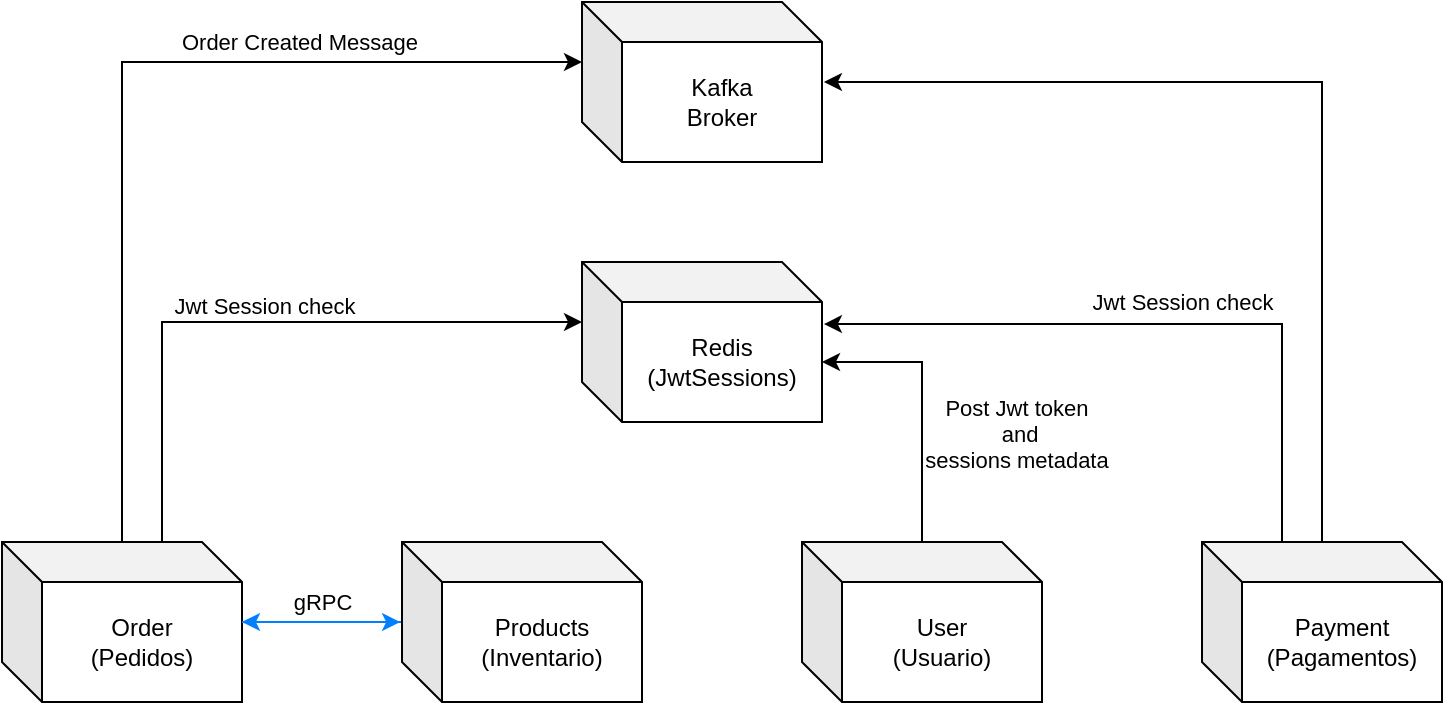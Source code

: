 <mxfile version="26.1.1">
  <diagram name="Page-1" id="OdbStsEsjApLCeO1ALZP">
    <mxGraphModel dx="1434" dy="720" grid="1" gridSize="10" guides="1" tooltips="1" connect="1" arrows="1" fold="1" page="1" pageScale="1" pageWidth="850" pageHeight="1100" math="0" shadow="0">
      <root>
        <mxCell id="0" />
        <mxCell id="1" parent="0" />
        <mxCell id="dvGeTo-aVxXoKS7nLfVM-9" value="&lt;div&gt;Kafka&lt;/div&gt;&lt;div&gt;Broker&lt;/div&gt;" style="shape=cube;whiteSpace=wrap;html=1;boundedLbl=1;backgroundOutline=1;darkOpacity=0.05;darkOpacity2=0.1;" vertex="1" parent="1">
          <mxGeometry x="350" y="270" width="120" height="80" as="geometry" />
        </mxCell>
        <mxCell id="dvGeTo-aVxXoKS7nLfVM-15" style="edgeStyle=orthogonalEdgeStyle;rounded=0;orthogonalLoop=1;jettySize=auto;html=1;entryX=0;entryY=0;entryDx=0;entryDy=30;entryPerimeter=0;fontColor=#FF0000;strokeColor=#000000;exitX=0.5;exitY=0.063;exitDx=0;exitDy=0;exitPerimeter=0;" edge="1" parent="1" source="dvGeTo-aVxXoKS7nLfVM-10" target="dvGeTo-aVxXoKS7nLfVM-9">
          <mxGeometry relative="1" as="geometry">
            <mxPoint x="180" y="320" as="targetPoint" />
            <mxPoint x="180" y="510" as="sourcePoint" />
            <Array as="points">
              <mxPoint x="120" y="300" />
            </Array>
          </mxGeometry>
        </mxCell>
        <mxCell id="dvGeTo-aVxXoKS7nLfVM-16" value="Order Created Message&amp;nbsp; " style="edgeLabel;html=1;align=center;verticalAlign=middle;resizable=0;points=[];" vertex="1" connectable="0" parent="dvGeTo-aVxXoKS7nLfVM-15">
          <mxGeometry x="0.28" y="-1" relative="1" as="geometry">
            <mxPoint x="31" y="-11" as="offset" />
          </mxGeometry>
        </mxCell>
        <mxCell id="dvGeTo-aVxXoKS7nLfVM-10" value="&lt;div&gt;Order&lt;/div&gt;&lt;div&gt;(Pedidos)&lt;/div&gt;" style="shape=cube;whiteSpace=wrap;html=1;boundedLbl=1;backgroundOutline=1;darkOpacity=0.05;darkOpacity2=0.1;" vertex="1" parent="1">
          <mxGeometry x="60" y="540" width="120" height="80" as="geometry" />
        </mxCell>
        <mxCell id="dvGeTo-aVxXoKS7nLfVM-30" style="edgeStyle=orthogonalEdgeStyle;rounded=0;orthogonalLoop=1;jettySize=auto;html=1;strokeColor=#007FFF;" edge="1" parent="1" source="dvGeTo-aVxXoKS7nLfVM-11" target="dvGeTo-aVxXoKS7nLfVM-10">
          <mxGeometry relative="1" as="geometry" />
        </mxCell>
        <mxCell id="dvGeTo-aVxXoKS7nLfVM-11" value="&lt;div&gt;Products&lt;/div&gt;&lt;div&gt;(Inventario)&lt;/div&gt;" style="shape=cube;whiteSpace=wrap;html=1;boundedLbl=1;backgroundOutline=1;darkOpacity=0.05;darkOpacity2=0.1;" vertex="1" parent="1">
          <mxGeometry x="260" y="540" width="120" height="80" as="geometry" />
        </mxCell>
        <mxCell id="dvGeTo-aVxXoKS7nLfVM-12" value="&lt;div&gt;User&lt;/div&gt;&lt;div&gt;(Usuario)&lt;/div&gt;" style="shape=cube;whiteSpace=wrap;html=1;boundedLbl=1;backgroundOutline=1;darkOpacity=0.05;darkOpacity2=0.1;" vertex="1" parent="1">
          <mxGeometry x="460" y="540" width="120" height="80" as="geometry" />
        </mxCell>
        <mxCell id="dvGeTo-aVxXoKS7nLfVM-13" value="&lt;div&gt;Payment&lt;/div&gt;&lt;div&gt;(Pagamentos)&lt;/div&gt;" style="shape=cube;whiteSpace=wrap;html=1;boundedLbl=1;backgroundOutline=1;darkOpacity=0.05;darkOpacity2=0.1;" vertex="1" parent="1">
          <mxGeometry x="660" y="540" width="120" height="80" as="geometry" />
        </mxCell>
        <mxCell id="dvGeTo-aVxXoKS7nLfVM-19" value="&lt;div&gt;Redis&lt;/div&gt;&lt;div&gt;(JwtSessions)&lt;/div&gt;" style="shape=cube;whiteSpace=wrap;html=1;boundedLbl=1;backgroundOutline=1;darkOpacity=0.05;darkOpacity2=0.1;" vertex="1" parent="1">
          <mxGeometry x="350" y="400" width="120" height="80" as="geometry" />
        </mxCell>
        <mxCell id="dvGeTo-aVxXoKS7nLfVM-20" style="edgeStyle=orthogonalEdgeStyle;rounded=0;orthogonalLoop=1;jettySize=auto;html=1;entryX=0;entryY=0;entryDx=0;entryDy=30;entryPerimeter=0;labelBackgroundColor=none;" edge="1" parent="1" source="dvGeTo-aVxXoKS7nLfVM-10" target="dvGeTo-aVxXoKS7nLfVM-19">
          <mxGeometry relative="1" as="geometry">
            <Array as="points">
              <mxPoint x="140" y="430" />
            </Array>
          </mxGeometry>
        </mxCell>
        <mxCell id="dvGeTo-aVxXoKS7nLfVM-21" value="&lt;div&gt;Jwt Session check&lt;/div&gt;&lt;div&gt;&lt;br&gt;&lt;/div&gt;" style="edgeLabel;html=1;align=center;verticalAlign=middle;resizable=0;points=[];labelBackgroundColor=none;" vertex="1" connectable="0" parent="dvGeTo-aVxXoKS7nLfVM-20">
          <mxGeometry x="-0.016" y="2" relative="1" as="geometry">
            <mxPoint x="3" y="1" as="offset" />
          </mxGeometry>
        </mxCell>
        <mxCell id="dvGeTo-aVxXoKS7nLfVM-24" style="edgeStyle=orthogonalEdgeStyle;rounded=0;orthogonalLoop=1;jettySize=auto;html=1;entryX=0;entryY=0;entryDx=120;entryDy=50;entryPerimeter=0;" edge="1" parent="1" source="dvGeTo-aVxXoKS7nLfVM-12" target="dvGeTo-aVxXoKS7nLfVM-19">
          <mxGeometry relative="1" as="geometry" />
        </mxCell>
        <mxCell id="dvGeTo-aVxXoKS7nLfVM-26" value="&lt;div&gt;Post Jwt token&lt;/div&gt;&lt;div&gt;&amp;nbsp;and&lt;/div&gt;&lt;div&gt;sessions metadata&lt;/div&gt;" style="edgeLabel;html=1;align=center;verticalAlign=middle;resizable=0;points=[];labelBackgroundColor=none;" vertex="1" connectable="0" parent="dvGeTo-aVxXoKS7nLfVM-24">
          <mxGeometry x="0.3" y="-2" relative="1" as="geometry">
            <mxPoint x="48" y="38" as="offset" />
          </mxGeometry>
        </mxCell>
        <mxCell id="dvGeTo-aVxXoKS7nLfVM-29" style="edgeStyle=orthogonalEdgeStyle;rounded=0;orthogonalLoop=1;jettySize=auto;html=1;entryX=-0.008;entryY=0.5;entryDx=0;entryDy=0;entryPerimeter=0;fontColor=#007FFF;strokeColor=#007FFF;" edge="1" parent="1" source="dvGeTo-aVxXoKS7nLfVM-10" target="dvGeTo-aVxXoKS7nLfVM-11">
          <mxGeometry relative="1" as="geometry" />
        </mxCell>
        <mxCell id="dvGeTo-aVxXoKS7nLfVM-31" value="&lt;span&gt;gRPC&lt;/span&gt;" style="edgeLabel;html=1;align=center;verticalAlign=middle;resizable=0;points=[];labelBackgroundColor=none;" vertex="1" connectable="0" parent="dvGeTo-aVxXoKS7nLfVM-29">
          <mxGeometry x="0.117" y="-2" relative="1" as="geometry">
            <mxPoint x="-4" y="-12" as="offset" />
          </mxGeometry>
        </mxCell>
        <mxCell id="dvGeTo-aVxXoKS7nLfVM-35" style="edgeStyle=orthogonalEdgeStyle;rounded=0;orthogonalLoop=1;jettySize=auto;html=1;entryX=1.008;entryY=0.388;entryDx=0;entryDy=0;entryPerimeter=0;" edge="1" parent="1" source="dvGeTo-aVxXoKS7nLfVM-13" target="dvGeTo-aVxXoKS7nLfVM-19">
          <mxGeometry relative="1" as="geometry">
            <Array as="points">
              <mxPoint x="700" y="431" />
            </Array>
          </mxGeometry>
        </mxCell>
        <mxCell id="dvGeTo-aVxXoKS7nLfVM-36" value="Jwt Session check" style="edgeLabel;html=1;align=center;verticalAlign=middle;resizable=0;points=[];labelBackgroundColor=none;" vertex="1" connectable="0" parent="dvGeTo-aVxXoKS7nLfVM-35">
          <mxGeometry x="-0.212" relative="1" as="geometry">
            <mxPoint x="-26" y="-11" as="offset" />
          </mxGeometry>
        </mxCell>
        <mxCell id="dvGeTo-aVxXoKS7nLfVM-37" style="edgeStyle=orthogonalEdgeStyle;rounded=0;orthogonalLoop=1;jettySize=auto;html=1;entryX=1.008;entryY=0.5;entryDx=0;entryDy=0;entryPerimeter=0;" edge="1" parent="1" source="dvGeTo-aVxXoKS7nLfVM-13" target="dvGeTo-aVxXoKS7nLfVM-9">
          <mxGeometry relative="1" as="geometry">
            <Array as="points">
              <mxPoint x="720" y="310" />
            </Array>
          </mxGeometry>
        </mxCell>
      </root>
    </mxGraphModel>
  </diagram>
</mxfile>
